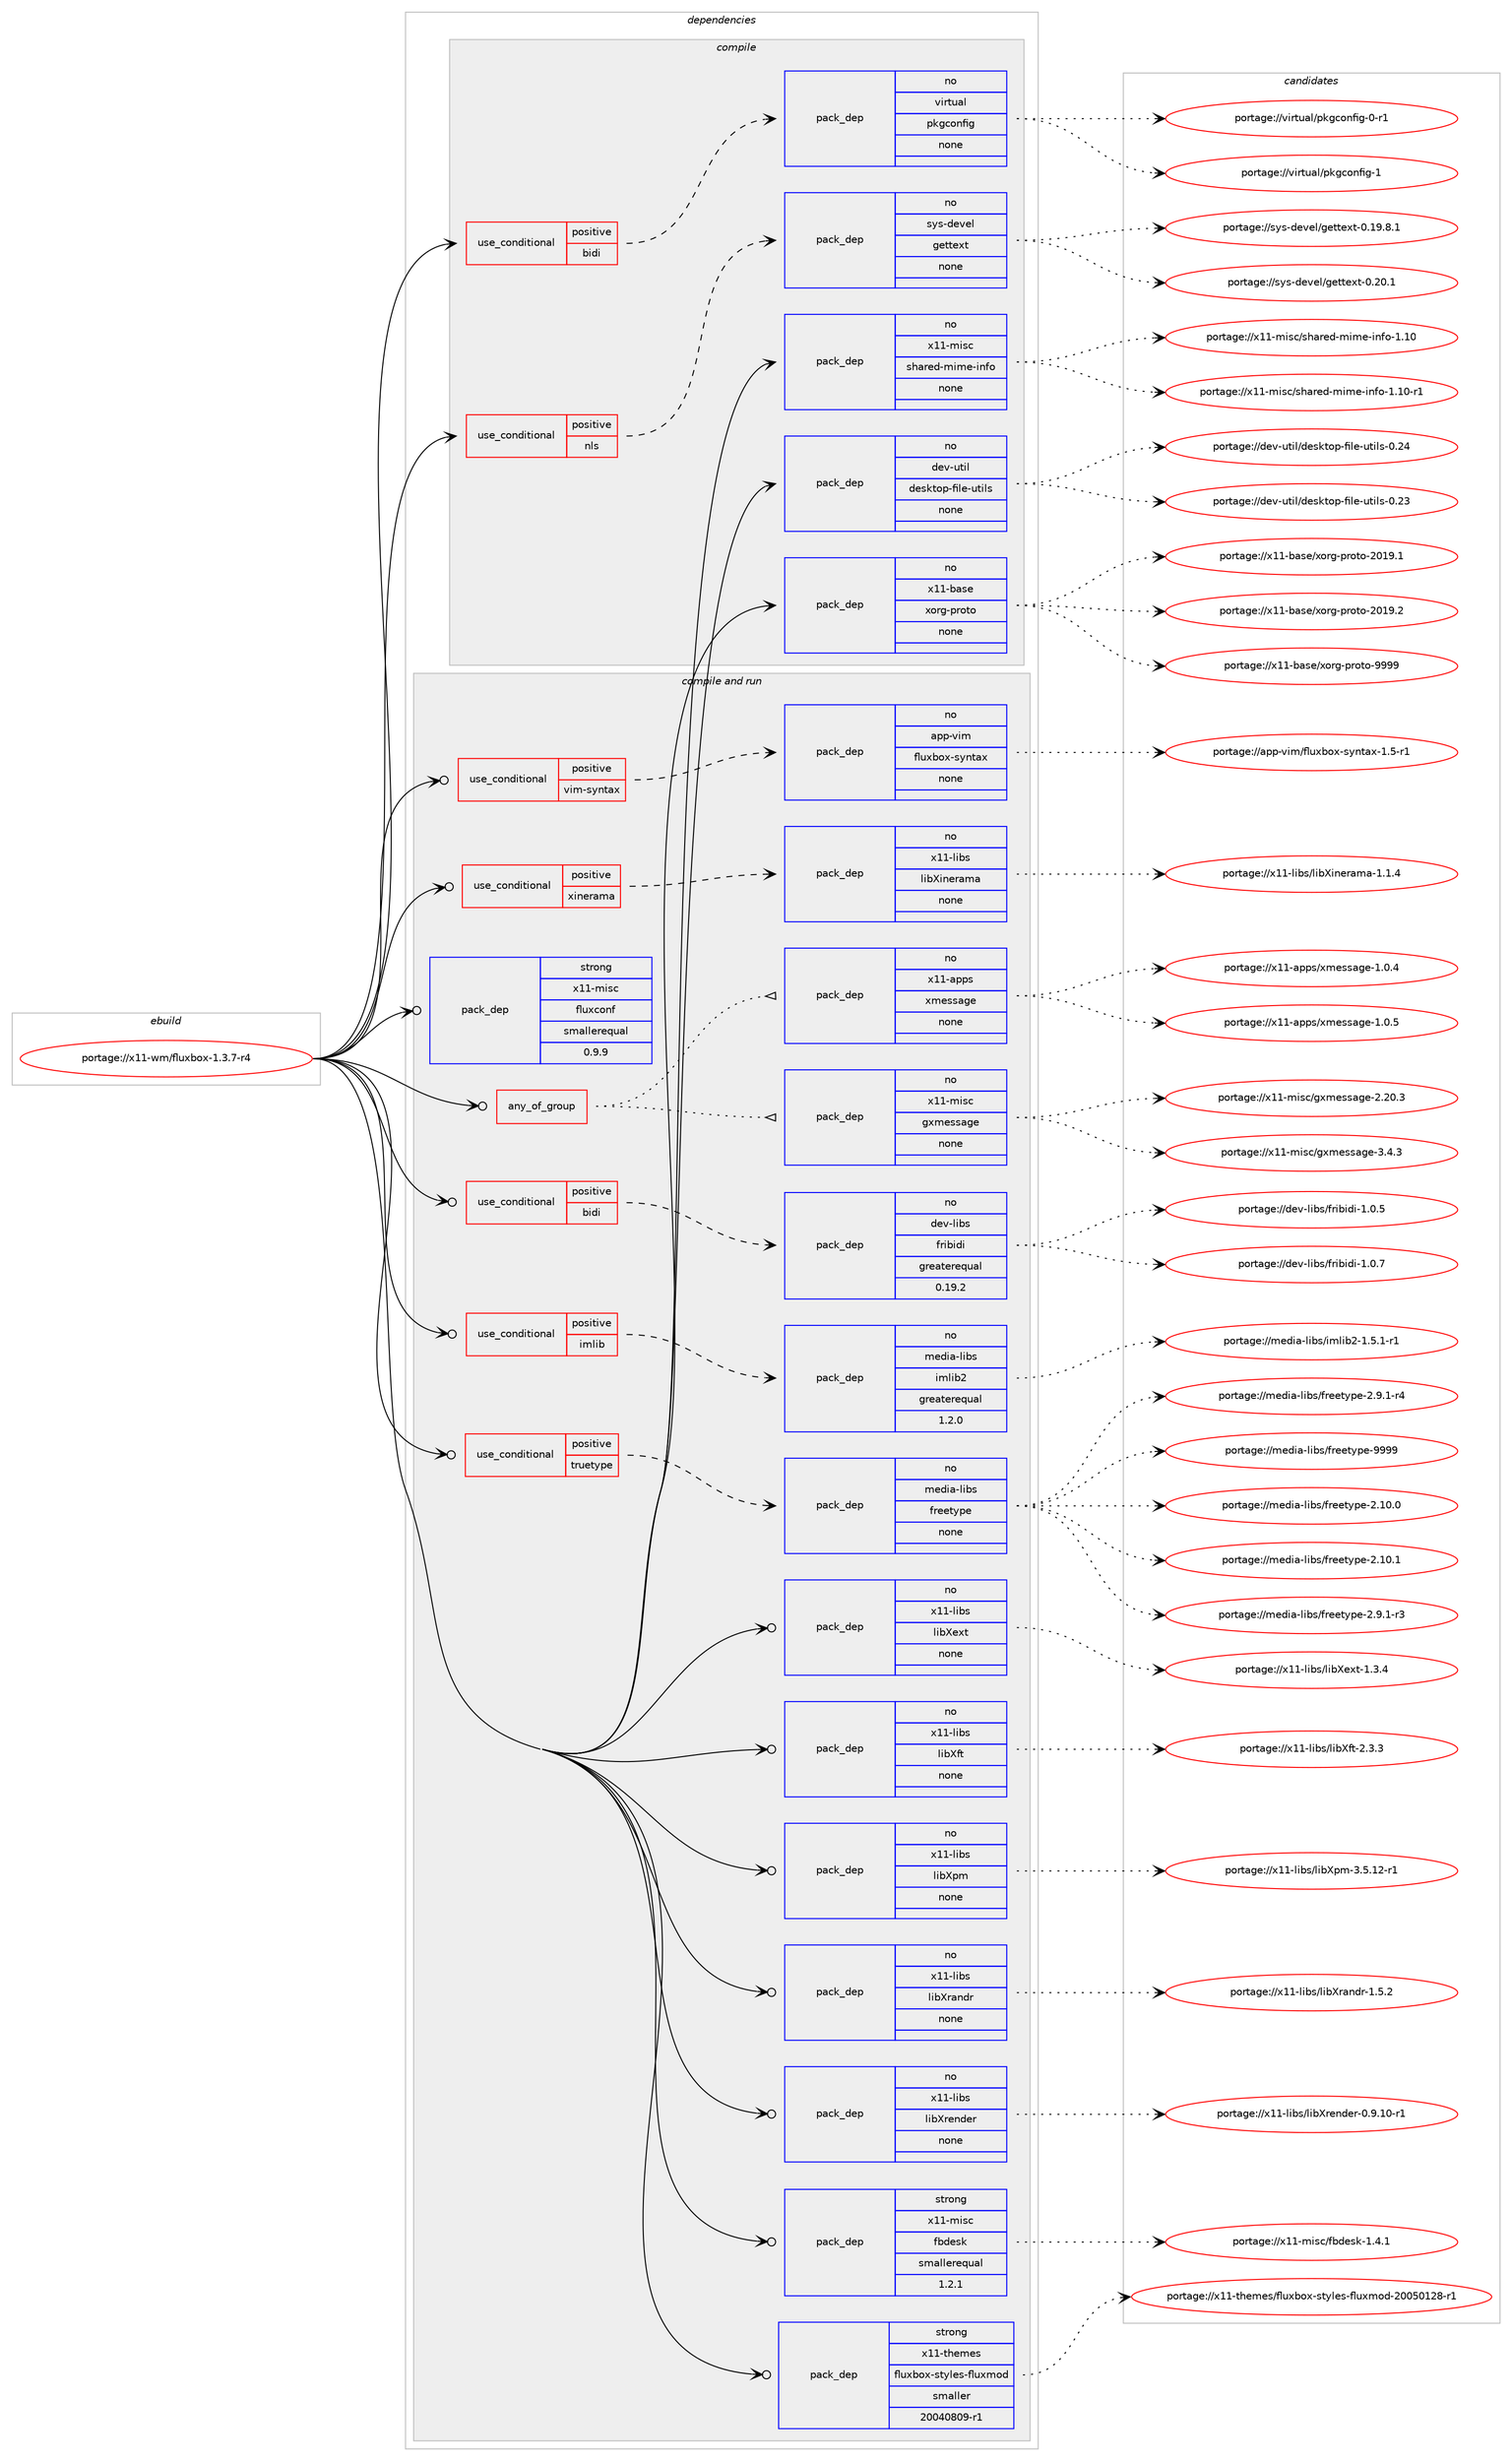 digraph prolog {

# *************
# Graph options
# *************

newrank=true;
concentrate=true;
compound=true;
graph [rankdir=LR,fontname=Helvetica,fontsize=10,ranksep=1.5];#, ranksep=2.5, nodesep=0.2];
edge  [arrowhead=vee];
node  [fontname=Helvetica,fontsize=10];

# **********
# The ebuild
# **********

subgraph cluster_leftcol {
color=gray;
rank=same;
label=<<i>ebuild</i>>;
id [label="portage://x11-wm/fluxbox-1.3.7-r4", color=red, width=4, href="../x11-wm/fluxbox-1.3.7-r4.svg"];
}

# ****************
# The dependencies
# ****************

subgraph cluster_midcol {
color=gray;
label=<<i>dependencies</i>>;
subgraph cluster_compile {
fillcolor="#eeeeee";
style=filled;
label=<<i>compile</i>>;
subgraph cond109145 {
dependency459230 [label=<<TABLE BORDER="0" CELLBORDER="1" CELLSPACING="0" CELLPADDING="4"><TR><TD ROWSPAN="3" CELLPADDING="10">use_conditional</TD></TR><TR><TD>positive</TD></TR><TR><TD>bidi</TD></TR></TABLE>>, shape=none, color=red];
subgraph pack341757 {
dependency459231 [label=<<TABLE BORDER="0" CELLBORDER="1" CELLSPACING="0" CELLPADDING="4" WIDTH="220"><TR><TD ROWSPAN="6" CELLPADDING="30">pack_dep</TD></TR><TR><TD WIDTH="110">no</TD></TR><TR><TD>virtual</TD></TR><TR><TD>pkgconfig</TD></TR><TR><TD>none</TD></TR><TR><TD></TD></TR></TABLE>>, shape=none, color=blue];
}
dependency459230:e -> dependency459231:w [weight=20,style="dashed",arrowhead="vee"];
}
id:e -> dependency459230:w [weight=20,style="solid",arrowhead="vee"];
subgraph cond109146 {
dependency459232 [label=<<TABLE BORDER="0" CELLBORDER="1" CELLSPACING="0" CELLPADDING="4"><TR><TD ROWSPAN="3" CELLPADDING="10">use_conditional</TD></TR><TR><TD>positive</TD></TR><TR><TD>nls</TD></TR></TABLE>>, shape=none, color=red];
subgraph pack341758 {
dependency459233 [label=<<TABLE BORDER="0" CELLBORDER="1" CELLSPACING="0" CELLPADDING="4" WIDTH="220"><TR><TD ROWSPAN="6" CELLPADDING="30">pack_dep</TD></TR><TR><TD WIDTH="110">no</TD></TR><TR><TD>sys-devel</TD></TR><TR><TD>gettext</TD></TR><TR><TD>none</TD></TR><TR><TD></TD></TR></TABLE>>, shape=none, color=blue];
}
dependency459232:e -> dependency459233:w [weight=20,style="dashed",arrowhead="vee"];
}
id:e -> dependency459232:w [weight=20,style="solid",arrowhead="vee"];
subgraph pack341759 {
dependency459234 [label=<<TABLE BORDER="0" CELLBORDER="1" CELLSPACING="0" CELLPADDING="4" WIDTH="220"><TR><TD ROWSPAN="6" CELLPADDING="30">pack_dep</TD></TR><TR><TD WIDTH="110">no</TD></TR><TR><TD>dev-util</TD></TR><TR><TD>desktop-file-utils</TD></TR><TR><TD>none</TD></TR><TR><TD></TD></TR></TABLE>>, shape=none, color=blue];
}
id:e -> dependency459234:w [weight=20,style="solid",arrowhead="vee"];
subgraph pack341760 {
dependency459235 [label=<<TABLE BORDER="0" CELLBORDER="1" CELLSPACING="0" CELLPADDING="4" WIDTH="220"><TR><TD ROWSPAN="6" CELLPADDING="30">pack_dep</TD></TR><TR><TD WIDTH="110">no</TD></TR><TR><TD>x11-base</TD></TR><TR><TD>xorg-proto</TD></TR><TR><TD>none</TD></TR><TR><TD></TD></TR></TABLE>>, shape=none, color=blue];
}
id:e -> dependency459235:w [weight=20,style="solid",arrowhead="vee"];
subgraph pack341761 {
dependency459236 [label=<<TABLE BORDER="0" CELLBORDER="1" CELLSPACING="0" CELLPADDING="4" WIDTH="220"><TR><TD ROWSPAN="6" CELLPADDING="30">pack_dep</TD></TR><TR><TD WIDTH="110">no</TD></TR><TR><TD>x11-misc</TD></TR><TR><TD>shared-mime-info</TD></TR><TR><TD>none</TD></TR><TR><TD></TD></TR></TABLE>>, shape=none, color=blue];
}
id:e -> dependency459236:w [weight=20,style="solid",arrowhead="vee"];
}
subgraph cluster_compileandrun {
fillcolor="#eeeeee";
style=filled;
label=<<i>compile and run</i>>;
subgraph any8032 {
dependency459237 [label=<<TABLE BORDER="0" CELLBORDER="1" CELLSPACING="0" CELLPADDING="4"><TR><TD CELLPADDING="10">any_of_group</TD></TR></TABLE>>, shape=none, color=red];subgraph pack341762 {
dependency459238 [label=<<TABLE BORDER="0" CELLBORDER="1" CELLSPACING="0" CELLPADDING="4" WIDTH="220"><TR><TD ROWSPAN="6" CELLPADDING="30">pack_dep</TD></TR><TR><TD WIDTH="110">no</TD></TR><TR><TD>x11-misc</TD></TR><TR><TD>gxmessage</TD></TR><TR><TD>none</TD></TR><TR><TD></TD></TR></TABLE>>, shape=none, color=blue];
}
dependency459237:e -> dependency459238:w [weight=20,style="dotted",arrowhead="oinv"];
subgraph pack341763 {
dependency459239 [label=<<TABLE BORDER="0" CELLBORDER="1" CELLSPACING="0" CELLPADDING="4" WIDTH="220"><TR><TD ROWSPAN="6" CELLPADDING="30">pack_dep</TD></TR><TR><TD WIDTH="110">no</TD></TR><TR><TD>x11-apps</TD></TR><TR><TD>xmessage</TD></TR><TR><TD>none</TD></TR><TR><TD></TD></TR></TABLE>>, shape=none, color=blue];
}
dependency459237:e -> dependency459239:w [weight=20,style="dotted",arrowhead="oinv"];
}
id:e -> dependency459237:w [weight=20,style="solid",arrowhead="odotvee"];
subgraph cond109147 {
dependency459240 [label=<<TABLE BORDER="0" CELLBORDER="1" CELLSPACING="0" CELLPADDING="4"><TR><TD ROWSPAN="3" CELLPADDING="10">use_conditional</TD></TR><TR><TD>positive</TD></TR><TR><TD>bidi</TD></TR></TABLE>>, shape=none, color=red];
subgraph pack341764 {
dependency459241 [label=<<TABLE BORDER="0" CELLBORDER="1" CELLSPACING="0" CELLPADDING="4" WIDTH="220"><TR><TD ROWSPAN="6" CELLPADDING="30">pack_dep</TD></TR><TR><TD WIDTH="110">no</TD></TR><TR><TD>dev-libs</TD></TR><TR><TD>fribidi</TD></TR><TR><TD>greaterequal</TD></TR><TR><TD>0.19.2</TD></TR></TABLE>>, shape=none, color=blue];
}
dependency459240:e -> dependency459241:w [weight=20,style="dashed",arrowhead="vee"];
}
id:e -> dependency459240:w [weight=20,style="solid",arrowhead="odotvee"];
subgraph cond109148 {
dependency459242 [label=<<TABLE BORDER="0" CELLBORDER="1" CELLSPACING="0" CELLPADDING="4"><TR><TD ROWSPAN="3" CELLPADDING="10">use_conditional</TD></TR><TR><TD>positive</TD></TR><TR><TD>imlib</TD></TR></TABLE>>, shape=none, color=red];
subgraph pack341765 {
dependency459243 [label=<<TABLE BORDER="0" CELLBORDER="1" CELLSPACING="0" CELLPADDING="4" WIDTH="220"><TR><TD ROWSPAN="6" CELLPADDING="30">pack_dep</TD></TR><TR><TD WIDTH="110">no</TD></TR><TR><TD>media-libs</TD></TR><TR><TD>imlib2</TD></TR><TR><TD>greaterequal</TD></TR><TR><TD>1.2.0</TD></TR></TABLE>>, shape=none, color=blue];
}
dependency459242:e -> dependency459243:w [weight=20,style="dashed",arrowhead="vee"];
}
id:e -> dependency459242:w [weight=20,style="solid",arrowhead="odotvee"];
subgraph cond109149 {
dependency459244 [label=<<TABLE BORDER="0" CELLBORDER="1" CELLSPACING="0" CELLPADDING="4"><TR><TD ROWSPAN="3" CELLPADDING="10">use_conditional</TD></TR><TR><TD>positive</TD></TR><TR><TD>truetype</TD></TR></TABLE>>, shape=none, color=red];
subgraph pack341766 {
dependency459245 [label=<<TABLE BORDER="0" CELLBORDER="1" CELLSPACING="0" CELLPADDING="4" WIDTH="220"><TR><TD ROWSPAN="6" CELLPADDING="30">pack_dep</TD></TR><TR><TD WIDTH="110">no</TD></TR><TR><TD>media-libs</TD></TR><TR><TD>freetype</TD></TR><TR><TD>none</TD></TR><TR><TD></TD></TR></TABLE>>, shape=none, color=blue];
}
dependency459244:e -> dependency459245:w [weight=20,style="dashed",arrowhead="vee"];
}
id:e -> dependency459244:w [weight=20,style="solid",arrowhead="odotvee"];
subgraph cond109150 {
dependency459246 [label=<<TABLE BORDER="0" CELLBORDER="1" CELLSPACING="0" CELLPADDING="4"><TR><TD ROWSPAN="3" CELLPADDING="10">use_conditional</TD></TR><TR><TD>positive</TD></TR><TR><TD>vim-syntax</TD></TR></TABLE>>, shape=none, color=red];
subgraph pack341767 {
dependency459247 [label=<<TABLE BORDER="0" CELLBORDER="1" CELLSPACING="0" CELLPADDING="4" WIDTH="220"><TR><TD ROWSPAN="6" CELLPADDING="30">pack_dep</TD></TR><TR><TD WIDTH="110">no</TD></TR><TR><TD>app-vim</TD></TR><TR><TD>fluxbox-syntax</TD></TR><TR><TD>none</TD></TR><TR><TD></TD></TR></TABLE>>, shape=none, color=blue];
}
dependency459246:e -> dependency459247:w [weight=20,style="dashed",arrowhead="vee"];
}
id:e -> dependency459246:w [weight=20,style="solid",arrowhead="odotvee"];
subgraph cond109151 {
dependency459248 [label=<<TABLE BORDER="0" CELLBORDER="1" CELLSPACING="0" CELLPADDING="4"><TR><TD ROWSPAN="3" CELLPADDING="10">use_conditional</TD></TR><TR><TD>positive</TD></TR><TR><TD>xinerama</TD></TR></TABLE>>, shape=none, color=red];
subgraph pack341768 {
dependency459249 [label=<<TABLE BORDER="0" CELLBORDER="1" CELLSPACING="0" CELLPADDING="4" WIDTH="220"><TR><TD ROWSPAN="6" CELLPADDING="30">pack_dep</TD></TR><TR><TD WIDTH="110">no</TD></TR><TR><TD>x11-libs</TD></TR><TR><TD>libXinerama</TD></TR><TR><TD>none</TD></TR><TR><TD></TD></TR></TABLE>>, shape=none, color=blue];
}
dependency459248:e -> dependency459249:w [weight=20,style="dashed",arrowhead="vee"];
}
id:e -> dependency459248:w [weight=20,style="solid",arrowhead="odotvee"];
subgraph pack341769 {
dependency459250 [label=<<TABLE BORDER="0" CELLBORDER="1" CELLSPACING="0" CELLPADDING="4" WIDTH="220"><TR><TD ROWSPAN="6" CELLPADDING="30">pack_dep</TD></TR><TR><TD WIDTH="110">no</TD></TR><TR><TD>x11-libs</TD></TR><TR><TD>libXext</TD></TR><TR><TD>none</TD></TR><TR><TD></TD></TR></TABLE>>, shape=none, color=blue];
}
id:e -> dependency459250:w [weight=20,style="solid",arrowhead="odotvee"];
subgraph pack341770 {
dependency459251 [label=<<TABLE BORDER="0" CELLBORDER="1" CELLSPACING="0" CELLPADDING="4" WIDTH="220"><TR><TD ROWSPAN="6" CELLPADDING="30">pack_dep</TD></TR><TR><TD WIDTH="110">no</TD></TR><TR><TD>x11-libs</TD></TR><TR><TD>libXft</TD></TR><TR><TD>none</TD></TR><TR><TD></TD></TR></TABLE>>, shape=none, color=blue];
}
id:e -> dependency459251:w [weight=20,style="solid",arrowhead="odotvee"];
subgraph pack341771 {
dependency459252 [label=<<TABLE BORDER="0" CELLBORDER="1" CELLSPACING="0" CELLPADDING="4" WIDTH="220"><TR><TD ROWSPAN="6" CELLPADDING="30">pack_dep</TD></TR><TR><TD WIDTH="110">no</TD></TR><TR><TD>x11-libs</TD></TR><TR><TD>libXpm</TD></TR><TR><TD>none</TD></TR><TR><TD></TD></TR></TABLE>>, shape=none, color=blue];
}
id:e -> dependency459252:w [weight=20,style="solid",arrowhead="odotvee"];
subgraph pack341772 {
dependency459253 [label=<<TABLE BORDER="0" CELLBORDER="1" CELLSPACING="0" CELLPADDING="4" WIDTH="220"><TR><TD ROWSPAN="6" CELLPADDING="30">pack_dep</TD></TR><TR><TD WIDTH="110">no</TD></TR><TR><TD>x11-libs</TD></TR><TR><TD>libXrandr</TD></TR><TR><TD>none</TD></TR><TR><TD></TD></TR></TABLE>>, shape=none, color=blue];
}
id:e -> dependency459253:w [weight=20,style="solid",arrowhead="odotvee"];
subgraph pack341773 {
dependency459254 [label=<<TABLE BORDER="0" CELLBORDER="1" CELLSPACING="0" CELLPADDING="4" WIDTH="220"><TR><TD ROWSPAN="6" CELLPADDING="30">pack_dep</TD></TR><TR><TD WIDTH="110">no</TD></TR><TR><TD>x11-libs</TD></TR><TR><TD>libXrender</TD></TR><TR><TD>none</TD></TR><TR><TD></TD></TR></TABLE>>, shape=none, color=blue];
}
id:e -> dependency459254:w [weight=20,style="solid",arrowhead="odotvee"];
subgraph pack341774 {
dependency459255 [label=<<TABLE BORDER="0" CELLBORDER="1" CELLSPACING="0" CELLPADDING="4" WIDTH="220"><TR><TD ROWSPAN="6" CELLPADDING="30">pack_dep</TD></TR><TR><TD WIDTH="110">strong</TD></TR><TR><TD>x11-misc</TD></TR><TR><TD>fbdesk</TD></TR><TR><TD>smallerequal</TD></TR><TR><TD>1.2.1</TD></TR></TABLE>>, shape=none, color=blue];
}
id:e -> dependency459255:w [weight=20,style="solid",arrowhead="odotvee"];
subgraph pack341775 {
dependency459256 [label=<<TABLE BORDER="0" CELLBORDER="1" CELLSPACING="0" CELLPADDING="4" WIDTH="220"><TR><TD ROWSPAN="6" CELLPADDING="30">pack_dep</TD></TR><TR><TD WIDTH="110">strong</TD></TR><TR><TD>x11-misc</TD></TR><TR><TD>fluxconf</TD></TR><TR><TD>smallerequal</TD></TR><TR><TD>0.9.9</TD></TR></TABLE>>, shape=none, color=blue];
}
id:e -> dependency459256:w [weight=20,style="solid",arrowhead="odotvee"];
subgraph pack341776 {
dependency459257 [label=<<TABLE BORDER="0" CELLBORDER="1" CELLSPACING="0" CELLPADDING="4" WIDTH="220"><TR><TD ROWSPAN="6" CELLPADDING="30">pack_dep</TD></TR><TR><TD WIDTH="110">strong</TD></TR><TR><TD>x11-themes</TD></TR><TR><TD>fluxbox-styles-fluxmod</TD></TR><TR><TD>smaller</TD></TR><TR><TD>20040809-r1</TD></TR></TABLE>>, shape=none, color=blue];
}
id:e -> dependency459257:w [weight=20,style="solid",arrowhead="odotvee"];
}
subgraph cluster_run {
fillcolor="#eeeeee";
style=filled;
label=<<i>run</i>>;
}
}

# **************
# The candidates
# **************

subgraph cluster_choices {
rank=same;
color=gray;
label=<<i>candidates</i>>;

subgraph choice341757 {
color=black;
nodesep=1;
choiceportage11810511411611797108471121071039911111010210510345484511449 [label="portage://virtual/pkgconfig-0-r1", color=red, width=4,href="../virtual/pkgconfig-0-r1.svg"];
choiceportage1181051141161179710847112107103991111101021051034549 [label="portage://virtual/pkgconfig-1", color=red, width=4,href="../virtual/pkgconfig-1.svg"];
dependency459231:e -> choiceportage11810511411611797108471121071039911111010210510345484511449:w [style=dotted,weight="100"];
dependency459231:e -> choiceportage1181051141161179710847112107103991111101021051034549:w [style=dotted,weight="100"];
}
subgraph choice341758 {
color=black;
nodesep=1;
choiceportage1151211154510010111810110847103101116116101120116454846495746564649 [label="portage://sys-devel/gettext-0.19.8.1", color=red, width=4,href="../sys-devel/gettext-0.19.8.1.svg"];
choiceportage115121115451001011181011084710310111611610112011645484650484649 [label="portage://sys-devel/gettext-0.20.1", color=red, width=4,href="../sys-devel/gettext-0.20.1.svg"];
dependency459233:e -> choiceportage1151211154510010111810110847103101116116101120116454846495746564649:w [style=dotted,weight="100"];
dependency459233:e -> choiceportage115121115451001011181011084710310111611610112011645484650484649:w [style=dotted,weight="100"];
}
subgraph choice341759 {
color=black;
nodesep=1;
choiceportage100101118451171161051084710010111510711611111245102105108101451171161051081154548465051 [label="portage://dev-util/desktop-file-utils-0.23", color=red, width=4,href="../dev-util/desktop-file-utils-0.23.svg"];
choiceportage100101118451171161051084710010111510711611111245102105108101451171161051081154548465052 [label="portage://dev-util/desktop-file-utils-0.24", color=red, width=4,href="../dev-util/desktop-file-utils-0.24.svg"];
dependency459234:e -> choiceportage100101118451171161051084710010111510711611111245102105108101451171161051081154548465051:w [style=dotted,weight="100"];
dependency459234:e -> choiceportage100101118451171161051084710010111510711611111245102105108101451171161051081154548465052:w [style=dotted,weight="100"];
}
subgraph choice341760 {
color=black;
nodesep=1;
choiceportage1204949459897115101471201111141034511211411111611145504849574649 [label="portage://x11-base/xorg-proto-2019.1", color=red, width=4,href="../x11-base/xorg-proto-2019.1.svg"];
choiceportage1204949459897115101471201111141034511211411111611145504849574650 [label="portage://x11-base/xorg-proto-2019.2", color=red, width=4,href="../x11-base/xorg-proto-2019.2.svg"];
choiceportage120494945989711510147120111114103451121141111161114557575757 [label="portage://x11-base/xorg-proto-9999", color=red, width=4,href="../x11-base/xorg-proto-9999.svg"];
dependency459235:e -> choiceportage1204949459897115101471201111141034511211411111611145504849574649:w [style=dotted,weight="100"];
dependency459235:e -> choiceportage1204949459897115101471201111141034511211411111611145504849574650:w [style=dotted,weight="100"];
dependency459235:e -> choiceportage120494945989711510147120111114103451121141111161114557575757:w [style=dotted,weight="100"];
}
subgraph choice341761 {
color=black;
nodesep=1;
choiceportage12049494510910511599471151049711410110045109105109101451051101021114549464948 [label="portage://x11-misc/shared-mime-info-1.10", color=red, width=4,href="../x11-misc/shared-mime-info-1.10.svg"];
choiceportage120494945109105115994711510497114101100451091051091014510511010211145494649484511449 [label="portage://x11-misc/shared-mime-info-1.10-r1", color=red, width=4,href="../x11-misc/shared-mime-info-1.10-r1.svg"];
dependency459236:e -> choiceportage12049494510910511599471151049711410110045109105109101451051101021114549464948:w [style=dotted,weight="100"];
dependency459236:e -> choiceportage120494945109105115994711510497114101100451091051091014510511010211145494649484511449:w [style=dotted,weight="100"];
}
subgraph choice341762 {
color=black;
nodesep=1;
choiceportage12049494510910511599471031201091011151159710310145504650484651 [label="portage://x11-misc/gxmessage-2.20.3", color=red, width=4,href="../x11-misc/gxmessage-2.20.3.svg"];
choiceportage120494945109105115994710312010910111511597103101455146524651 [label="portage://x11-misc/gxmessage-3.4.3", color=red, width=4,href="../x11-misc/gxmessage-3.4.3.svg"];
dependency459238:e -> choiceportage12049494510910511599471031201091011151159710310145504650484651:w [style=dotted,weight="100"];
dependency459238:e -> choiceportage120494945109105115994710312010910111511597103101455146524651:w [style=dotted,weight="100"];
}
subgraph choice341763 {
color=black;
nodesep=1;
choiceportage120494945971121121154712010910111511597103101454946484652 [label="portage://x11-apps/xmessage-1.0.4", color=red, width=4,href="../x11-apps/xmessage-1.0.4.svg"];
choiceportage120494945971121121154712010910111511597103101454946484653 [label="portage://x11-apps/xmessage-1.0.5", color=red, width=4,href="../x11-apps/xmessage-1.0.5.svg"];
dependency459239:e -> choiceportage120494945971121121154712010910111511597103101454946484652:w [style=dotted,weight="100"];
dependency459239:e -> choiceportage120494945971121121154712010910111511597103101454946484653:w [style=dotted,weight="100"];
}
subgraph choice341764 {
color=black;
nodesep=1;
choiceportage10010111845108105981154710211410598105100105454946484653 [label="portage://dev-libs/fribidi-1.0.5", color=red, width=4,href="../dev-libs/fribidi-1.0.5.svg"];
choiceportage10010111845108105981154710211410598105100105454946484655 [label="portage://dev-libs/fribidi-1.0.7", color=red, width=4,href="../dev-libs/fribidi-1.0.7.svg"];
dependency459241:e -> choiceportage10010111845108105981154710211410598105100105454946484653:w [style=dotted,weight="100"];
dependency459241:e -> choiceportage10010111845108105981154710211410598105100105454946484655:w [style=dotted,weight="100"];
}
subgraph choice341765 {
color=black;
nodesep=1;
choiceportage1091011001059745108105981154710510910810598504549465346494511449 [label="portage://media-libs/imlib2-1.5.1-r1", color=red, width=4,href="../media-libs/imlib2-1.5.1-r1.svg"];
dependency459243:e -> choiceportage1091011001059745108105981154710510910810598504549465346494511449:w [style=dotted,weight="100"];
}
subgraph choice341766 {
color=black;
nodesep=1;
choiceportage1091011001059745108105981154710211410110111612111210145504649484648 [label="portage://media-libs/freetype-2.10.0", color=red, width=4,href="../media-libs/freetype-2.10.0.svg"];
choiceportage1091011001059745108105981154710211410110111612111210145504649484649 [label="portage://media-libs/freetype-2.10.1", color=red, width=4,href="../media-libs/freetype-2.10.1.svg"];
choiceportage109101100105974510810598115471021141011011161211121014550465746494511451 [label="portage://media-libs/freetype-2.9.1-r3", color=red, width=4,href="../media-libs/freetype-2.9.1-r3.svg"];
choiceportage109101100105974510810598115471021141011011161211121014550465746494511452 [label="portage://media-libs/freetype-2.9.1-r4", color=red, width=4,href="../media-libs/freetype-2.9.1-r4.svg"];
choiceportage109101100105974510810598115471021141011011161211121014557575757 [label="portage://media-libs/freetype-9999", color=red, width=4,href="../media-libs/freetype-9999.svg"];
dependency459245:e -> choiceportage1091011001059745108105981154710211410110111612111210145504649484648:w [style=dotted,weight="100"];
dependency459245:e -> choiceportage1091011001059745108105981154710211410110111612111210145504649484649:w [style=dotted,weight="100"];
dependency459245:e -> choiceportage109101100105974510810598115471021141011011161211121014550465746494511451:w [style=dotted,weight="100"];
dependency459245:e -> choiceportage109101100105974510810598115471021141011011161211121014550465746494511452:w [style=dotted,weight="100"];
dependency459245:e -> choiceportage109101100105974510810598115471021141011011161211121014557575757:w [style=dotted,weight="100"];
}
subgraph choice341767 {
color=black;
nodesep=1;
choiceportage971121124511810510947102108117120981111204511512111011697120454946534511449 [label="portage://app-vim/fluxbox-syntax-1.5-r1", color=red, width=4,href="../app-vim/fluxbox-syntax-1.5-r1.svg"];
dependency459247:e -> choiceportage971121124511810510947102108117120981111204511512111011697120454946534511449:w [style=dotted,weight="100"];
}
subgraph choice341768 {
color=black;
nodesep=1;
choiceportage120494945108105981154710810598881051101011149710997454946494652 [label="portage://x11-libs/libXinerama-1.1.4", color=red, width=4,href="../x11-libs/libXinerama-1.1.4.svg"];
dependency459249:e -> choiceportage120494945108105981154710810598881051101011149710997454946494652:w [style=dotted,weight="100"];
}
subgraph choice341769 {
color=black;
nodesep=1;
choiceportage12049494510810598115471081059888101120116454946514652 [label="portage://x11-libs/libXext-1.3.4", color=red, width=4,href="../x11-libs/libXext-1.3.4.svg"];
dependency459250:e -> choiceportage12049494510810598115471081059888101120116454946514652:w [style=dotted,weight="100"];
}
subgraph choice341770 {
color=black;
nodesep=1;
choiceportage12049494510810598115471081059888102116455046514651 [label="portage://x11-libs/libXft-2.3.3", color=red, width=4,href="../x11-libs/libXft-2.3.3.svg"];
dependency459251:e -> choiceportage12049494510810598115471081059888102116455046514651:w [style=dotted,weight="100"];
}
subgraph choice341771 {
color=black;
nodesep=1;
choiceportage12049494510810598115471081059888112109455146534649504511449 [label="portage://x11-libs/libXpm-3.5.12-r1", color=red, width=4,href="../x11-libs/libXpm-3.5.12-r1.svg"];
dependency459252:e -> choiceportage12049494510810598115471081059888112109455146534649504511449:w [style=dotted,weight="100"];
}
subgraph choice341772 {
color=black;
nodesep=1;
choiceportage1204949451081059811547108105988811497110100114454946534650 [label="portage://x11-libs/libXrandr-1.5.2", color=red, width=4,href="../x11-libs/libXrandr-1.5.2.svg"];
dependency459253:e -> choiceportage1204949451081059811547108105988811497110100114454946534650:w [style=dotted,weight="100"];
}
subgraph choice341773 {
color=black;
nodesep=1;
choiceportage12049494510810598115471081059888114101110100101114454846574649484511449 [label="portage://x11-libs/libXrender-0.9.10-r1", color=red, width=4,href="../x11-libs/libXrender-0.9.10-r1.svg"];
dependency459254:e -> choiceportage12049494510810598115471081059888114101110100101114454846574649484511449:w [style=dotted,weight="100"];
}
subgraph choice341774 {
color=black;
nodesep=1;
choiceportage120494945109105115994710298100101115107454946524649 [label="portage://x11-misc/fbdesk-1.4.1", color=red, width=4,href="../x11-misc/fbdesk-1.4.1.svg"];
dependency459255:e -> choiceportage120494945109105115994710298100101115107454946524649:w [style=dotted,weight="100"];
}
subgraph choice341775 {
color=black;
nodesep=1;
}
subgraph choice341776 {
color=black;
nodesep=1;
choiceportage120494945116104101109101115471021081171209811112045115116121108101115451021081171201091111004550484853484950564511449 [label="portage://x11-themes/fluxbox-styles-fluxmod-20050128-r1", color=red, width=4,href="../x11-themes/fluxbox-styles-fluxmod-20050128-r1.svg"];
dependency459257:e -> choiceportage120494945116104101109101115471021081171209811112045115116121108101115451021081171201091111004550484853484950564511449:w [style=dotted,weight="100"];
}
}

}
